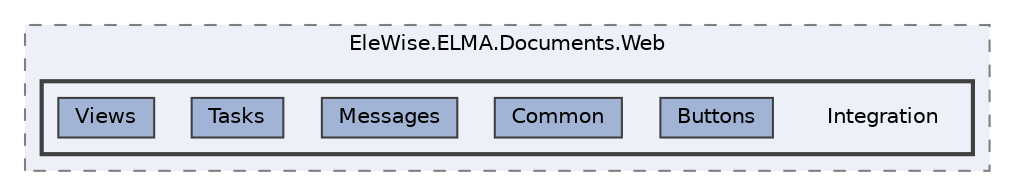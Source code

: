 digraph "Web/Modules/EleWise.ELMA.Documents.Web/Integration"
{
 // LATEX_PDF_SIZE
  bgcolor="transparent";
  edge [fontname=Helvetica,fontsize=10,labelfontname=Helvetica,labelfontsize=10];
  node [fontname=Helvetica,fontsize=10,shape=box,height=0.2,width=0.4];
  compound=true
  subgraph clusterdir_7b30ed932694c4fcdc3e91e9f60fe418 {
    graph [ bgcolor="#edf0f7", pencolor="grey50", label="EleWise.ELMA.Documents.Web", fontname=Helvetica,fontsize=10 style="filled,dashed", URL="dir_7b30ed932694c4fcdc3e91e9f60fe418.html",tooltip=""]
  subgraph clusterdir_1f085e6e33e216c632fae5773cbf334f {
    graph [ bgcolor="#edf0f7", pencolor="grey25", label="", fontname=Helvetica,fontsize=10 style="filled,bold", URL="dir_1f085e6e33e216c632fae5773cbf334f.html",tooltip=""]
    dir_1f085e6e33e216c632fae5773cbf334f [shape=plaintext, label="Integration"];
  dir_516ff8c66a4bf3a8b5eabd74b5b2a1ef [label="Buttons", fillcolor="#a2b4d6", color="grey25", style="filled", URL="dir_516ff8c66a4bf3a8b5eabd74b5b2a1ef.html",tooltip=""];
  dir_3b91250206b2dfda9f6a7a62f64cca48 [label="Common", fillcolor="#a2b4d6", color="grey25", style="filled", URL="dir_3b91250206b2dfda9f6a7a62f64cca48.html",tooltip=""];
  dir_db9679c05575fa9bc04a9f23346f5433 [label="Messages", fillcolor="#a2b4d6", color="grey25", style="filled", URL="dir_db9679c05575fa9bc04a9f23346f5433.html",tooltip=""];
  dir_46b73ba66851d33bbe594f18d38f94c9 [label="Tasks", fillcolor="#a2b4d6", color="grey25", style="filled", URL="dir_46b73ba66851d33bbe594f18d38f94c9.html",tooltip=""];
  dir_ef0eb875fb0a4a69e5c037b85736f915 [label="Views", fillcolor="#a2b4d6", color="grey25", style="filled", URL="dir_ef0eb875fb0a4a69e5c037b85736f915.html",tooltip=""];
  }
  }
}
